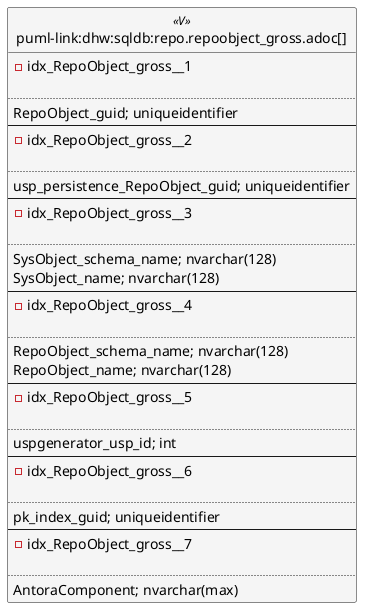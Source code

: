 @startuml
left to right direction
'top to bottom direction
hide circle
'avoide "." issues:
set namespaceSeparator none


skinparam class {
  BackgroundColor White
  BackgroundColor<<FN>> Yellow
  BackgroundColor<<FS>> Yellow
  BackgroundColor<<FT>> LightGray
  BackgroundColor<<IF>> Yellow
  BackgroundColor<<IS>> Yellow
  BackgroundColor<<P>> Aqua
  BackgroundColor<<PC>> Aqua
  BackgroundColor<<SN>> Yellow
  BackgroundColor<<SO>> SlateBlue
  BackgroundColor<<TF>> LightGray
  BackgroundColor<<TR>> Tomato
  BackgroundColor<<U>> White
  BackgroundColor<<V>> WhiteSmoke
  BackgroundColor<<X>> Aqua
  BackgroundColor<<external>> AliceBlue
}


entity "puml-link:dhw:sqldb:repo.repoobject_gross.adoc[]" as repo.RepoObject_gross << V >> {
- idx_RepoObject_gross__1

..
RepoObject_guid; uniqueidentifier
--
- idx_RepoObject_gross__2

..
usp_persistence_RepoObject_guid; uniqueidentifier
--
- idx_RepoObject_gross__3

..
SysObject_schema_name; nvarchar(128)
SysObject_name; nvarchar(128)
--
- idx_RepoObject_gross__4

..
RepoObject_schema_name; nvarchar(128)
RepoObject_name; nvarchar(128)
--
- idx_RepoObject_gross__5

..
uspgenerator_usp_id; int
--
- idx_RepoObject_gross__6

..
pk_index_guid; uniqueidentifier
--
- idx_RepoObject_gross__7

..
AntoraComponent; nvarchar(max)
}


@enduml


